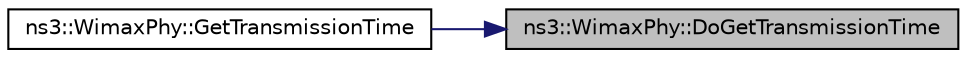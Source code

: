 digraph "ns3::WimaxPhy::DoGetTransmissionTime"
{
 // LATEX_PDF_SIZE
  edge [fontname="Helvetica",fontsize="10",labelfontname="Helvetica",labelfontsize="10"];
  node [fontname="Helvetica",fontsize="10",shape=record];
  rankdir="RL";
  Node1 [label="ns3::WimaxPhy::DoGetTransmissionTime",height=0.2,width=0.4,color="black", fillcolor="grey75", style="filled", fontcolor="black",tooltip="Get transmission time."];
  Node1 -> Node2 [dir="back",color="midnightblue",fontsize="10",style="solid",fontname="Helvetica"];
  Node2 [label="ns3::WimaxPhy::GetTransmissionTime",height=0.2,width=0.4,color="black", fillcolor="white", style="filled",URL="$classns3_1_1_wimax_phy.html#a004545b6f73a60b83f778e2ee081595f",tooltip="Get transmission time needed to send bytes at a given modulation."];
}
